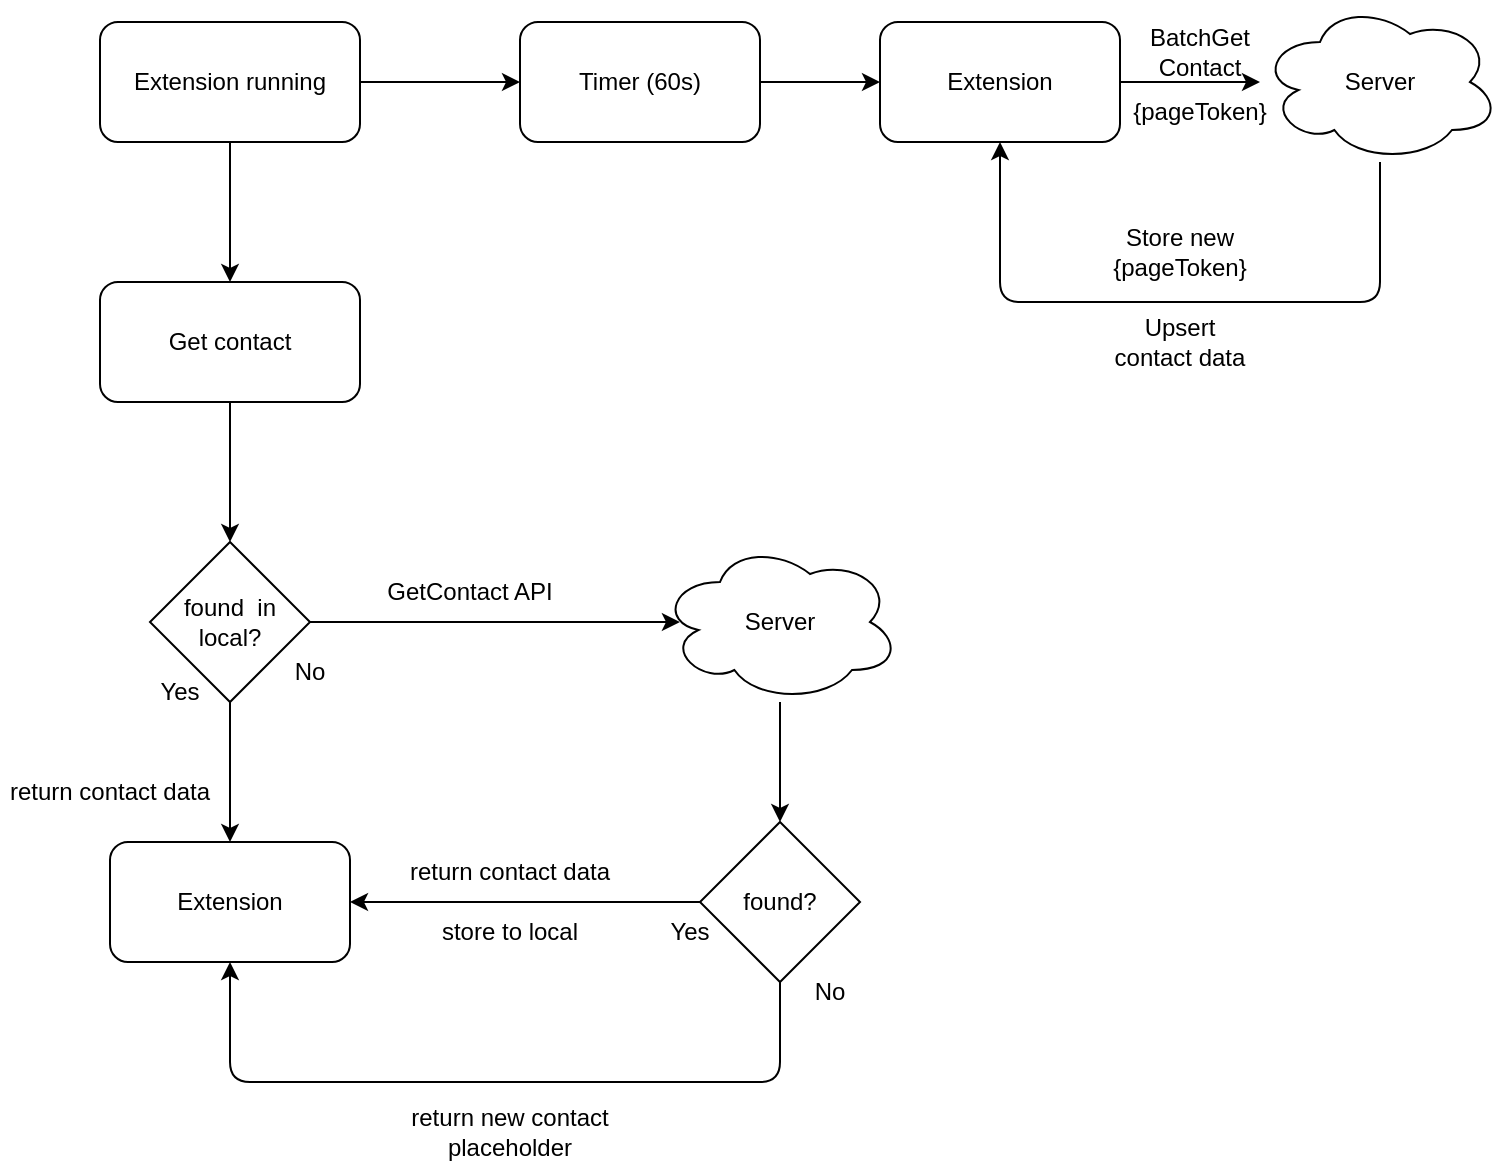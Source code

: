<mxfile>
    <diagram id="Rxnw3AHduv8TgdlbGtCm" name="Page-1">
        <mxGraphModel dx="1035" dy="823" grid="1" gridSize="10" guides="1" tooltips="1" connect="1" arrows="1" fold="1" page="1" pageScale="1" pageWidth="850" pageHeight="1100" math="0" shadow="0">
            <root>
                <mxCell id="0"/>
                <mxCell id="1" parent="0"/>
                <mxCell id="42" style="edgeStyle=none;html=1;entryX=0;entryY=0.5;entryDx=0;entryDy=0;" edge="1" parent="1" source="2" target="3">
                    <mxGeometry relative="1" as="geometry"/>
                </mxCell>
                <mxCell id="44" style="edgeStyle=none;html=1;entryX=0.5;entryY=0;entryDx=0;entryDy=0;" edge="1" parent="1" source="2" target="43">
                    <mxGeometry relative="1" as="geometry"/>
                </mxCell>
                <mxCell id="2" value="Extension running" style="rounded=1;whiteSpace=wrap;html=1;" vertex="1" parent="1">
                    <mxGeometry x="110" y="220" width="130" height="60" as="geometry"/>
                </mxCell>
                <mxCell id="9" style="edgeStyle=none;html=1;" edge="1" parent="1" source="3" target="8">
                    <mxGeometry relative="1" as="geometry"/>
                </mxCell>
                <mxCell id="3" value="Timer (60s)" style="rounded=1;whiteSpace=wrap;html=1;" vertex="1" parent="1">
                    <mxGeometry x="320" y="220" width="120" height="60" as="geometry"/>
                </mxCell>
                <mxCell id="13" style="edgeStyle=none;html=1;" edge="1" parent="1" source="8" target="12">
                    <mxGeometry relative="1" as="geometry"/>
                </mxCell>
                <mxCell id="8" value="Extension" style="rounded=1;whiteSpace=wrap;html=1;" vertex="1" parent="1">
                    <mxGeometry x="500" y="220" width="120" height="60" as="geometry"/>
                </mxCell>
                <mxCell id="60" style="edgeStyle=none;html=1;entryX=0.5;entryY=1;entryDx=0;entryDy=0;" edge="1" parent="1" source="12" target="8">
                    <mxGeometry relative="1" as="geometry">
                        <Array as="points">
                            <mxPoint x="750" y="360"/>
                            <mxPoint x="560" y="360"/>
                        </Array>
                    </mxGeometry>
                </mxCell>
                <mxCell id="12" value="Server" style="ellipse;shape=cloud;whiteSpace=wrap;html=1;" vertex="1" parent="1">
                    <mxGeometry x="690" y="210" width="120" height="80" as="geometry"/>
                </mxCell>
                <mxCell id="14" value="BatchGet Contact" style="text;html=1;strokeColor=none;fillColor=none;align=center;verticalAlign=middle;whiteSpace=wrap;rounded=0;" vertex="1" parent="1">
                    <mxGeometry x="620" y="220" width="80" height="30" as="geometry"/>
                </mxCell>
                <mxCell id="15" value="{pageToken}" style="text;html=1;strokeColor=none;fillColor=none;align=center;verticalAlign=middle;whiteSpace=wrap;rounded=0;" vertex="1" parent="1">
                    <mxGeometry x="620" y="250" width="80" height="30" as="geometry"/>
                </mxCell>
                <mxCell id="25" style="edgeStyle=none;html=1;" edge="1" parent="1" source="16">
                    <mxGeometry relative="1" as="geometry">
                        <mxPoint x="840" y="310" as="targetPoint"/>
                    </mxGeometry>
                </mxCell>
                <mxCell id="30" style="edgeStyle=none;html=1;entryX=1;entryY=0.5;entryDx=0;entryDy=0;" edge="1" parent="1" source="21">
                    <mxGeometry relative="1" as="geometry">
                        <mxPoint x="530" y="350" as="targetPoint"/>
                    </mxGeometry>
                </mxCell>
                <mxCell id="32" style="edgeStyle=none;html=1;" edge="1" parent="1" source="28">
                    <mxGeometry relative="1" as="geometry">
                        <mxPoint x="470" y="440" as="targetPoint"/>
                    </mxGeometry>
                </mxCell>
                <mxCell id="33" value="Upsert&lt;br&gt;contact data" style="text;html=1;strokeColor=none;fillColor=none;align=center;verticalAlign=middle;whiteSpace=wrap;rounded=0;" vertex="1" parent="1">
                    <mxGeometry x="615" y="365" width="70" height="30" as="geometry"/>
                </mxCell>
                <mxCell id="36" value="Store new&lt;br&gt;{pageToken}" style="text;html=1;strokeColor=none;fillColor=none;align=center;verticalAlign=middle;whiteSpace=wrap;rounded=0;" vertex="1" parent="1">
                    <mxGeometry x="610" y="320" width="80" height="30" as="geometry"/>
                </mxCell>
                <mxCell id="46" style="edgeStyle=none;html=1;entryX=0.5;entryY=0;entryDx=0;entryDy=0;" edge="1" parent="1" source="43" target="45">
                    <mxGeometry relative="1" as="geometry"/>
                </mxCell>
                <mxCell id="43" value="Get contact" style="rounded=1;whiteSpace=wrap;html=1;" vertex="1" parent="1">
                    <mxGeometry x="110" y="350" width="130" height="60" as="geometry"/>
                </mxCell>
                <mxCell id="48" style="edgeStyle=none;html=1;entryX=0.5;entryY=0;entryDx=0;entryDy=0;" edge="1" parent="1" source="45" target="47">
                    <mxGeometry relative="1" as="geometry"/>
                </mxCell>
                <mxCell id="50" style="edgeStyle=none;html=1;entryX=0.083;entryY=0.5;entryDx=0;entryDy=0;entryPerimeter=0;" edge="1" parent="1" source="45" target="53">
                    <mxGeometry relative="1" as="geometry">
                        <mxPoint x="300" y="520" as="targetPoint"/>
                    </mxGeometry>
                </mxCell>
                <mxCell id="45" value="found&amp;nbsp; in local?" style="rhombus;whiteSpace=wrap;html=1;" vertex="1" parent="1">
                    <mxGeometry x="135" y="480" width="80" height="80" as="geometry"/>
                </mxCell>
                <mxCell id="47" value="Extension" style="rounded=1;whiteSpace=wrap;html=1;" vertex="1" parent="1">
                    <mxGeometry x="115" y="630" width="120" height="60" as="geometry"/>
                </mxCell>
                <mxCell id="49" value="Yes" style="text;html=1;strokeColor=none;fillColor=none;align=center;verticalAlign=middle;whiteSpace=wrap;rounded=0;" vertex="1" parent="1">
                    <mxGeometry x="135" y="540" width="30" height="30" as="geometry"/>
                </mxCell>
                <mxCell id="52" value="No" style="text;html=1;strokeColor=none;fillColor=none;align=center;verticalAlign=middle;whiteSpace=wrap;rounded=0;" vertex="1" parent="1">
                    <mxGeometry x="200" y="530" width="30" height="30" as="geometry"/>
                </mxCell>
                <mxCell id="65" style="edgeStyle=none;html=1;entryX=0.5;entryY=0;entryDx=0;entryDy=0;" edge="1" parent="1" source="53" target="64">
                    <mxGeometry relative="1" as="geometry"/>
                </mxCell>
                <mxCell id="53" value="Server" style="ellipse;shape=cloud;whiteSpace=wrap;html=1;" vertex="1" parent="1">
                    <mxGeometry x="390" y="480" width="120" height="80" as="geometry"/>
                </mxCell>
                <mxCell id="54" value="GetContact API" style="text;html=1;strokeColor=none;fillColor=none;align=center;verticalAlign=middle;whiteSpace=wrap;rounded=0;" vertex="1" parent="1">
                    <mxGeometry x="245" y="490" width="100" height="30" as="geometry"/>
                </mxCell>
                <mxCell id="56" value="return contact data" style="text;html=1;strokeColor=none;fillColor=none;align=center;verticalAlign=middle;whiteSpace=wrap;rounded=0;" vertex="1" parent="1">
                    <mxGeometry x="60" y="590" width="110" height="30" as="geometry"/>
                </mxCell>
                <mxCell id="58" value="return contact data" style="text;html=1;strokeColor=none;fillColor=none;align=center;verticalAlign=middle;whiteSpace=wrap;rounded=0;" vertex="1" parent="1">
                    <mxGeometry x="260" y="630" width="110" height="30" as="geometry"/>
                </mxCell>
                <mxCell id="59" value="store to local" style="text;html=1;strokeColor=none;fillColor=none;align=center;verticalAlign=middle;whiteSpace=wrap;rounded=0;" vertex="1" parent="1">
                    <mxGeometry x="260" y="660" width="110" height="30" as="geometry"/>
                </mxCell>
                <mxCell id="66" style="edgeStyle=none;html=1;entryX=1;entryY=0.5;entryDx=0;entryDy=0;" edge="1" parent="1" source="64" target="47">
                    <mxGeometry relative="1" as="geometry"/>
                </mxCell>
                <mxCell id="69" style="edgeStyle=none;html=1;entryX=0.5;entryY=1;entryDx=0;entryDy=0;" edge="1" parent="1" source="64" target="47">
                    <mxGeometry relative="1" as="geometry">
                        <Array as="points">
                            <mxPoint x="450" y="750"/>
                            <mxPoint x="175" y="750"/>
                        </Array>
                    </mxGeometry>
                </mxCell>
                <mxCell id="64" value="found?" style="rhombus;whiteSpace=wrap;html=1;" vertex="1" parent="1">
                    <mxGeometry x="410" y="620" width="80" height="80" as="geometry"/>
                </mxCell>
                <mxCell id="67" value="Yes" style="text;html=1;strokeColor=none;fillColor=none;align=center;verticalAlign=middle;whiteSpace=wrap;rounded=0;" vertex="1" parent="1">
                    <mxGeometry x="390" y="660" width="30" height="30" as="geometry"/>
                </mxCell>
                <mxCell id="68" value="No" style="text;html=1;strokeColor=none;fillColor=none;align=center;verticalAlign=middle;whiteSpace=wrap;rounded=0;" vertex="1" parent="1">
                    <mxGeometry x="460" y="690" width="30" height="30" as="geometry"/>
                </mxCell>
                <mxCell id="70" value="return new contact placeholder" style="text;html=1;strokeColor=none;fillColor=none;align=center;verticalAlign=middle;whiteSpace=wrap;rounded=0;" vertex="1" parent="1">
                    <mxGeometry x="260" y="760" width="110" height="30" as="geometry"/>
                </mxCell>
            </root>
        </mxGraphModel>
    </diagram>
</mxfile>